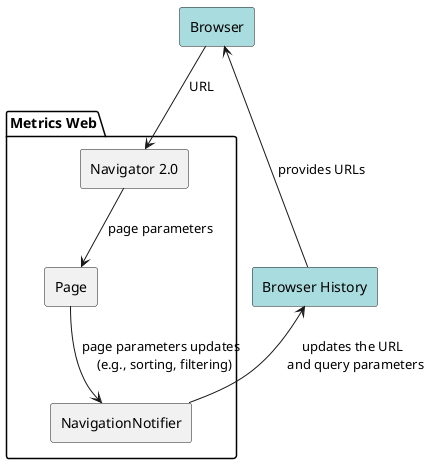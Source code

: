 @startuml route_parameters_approach_component_diagram

skinparam componentStyle rectangle

component Browser #A9DCDF
component "Browser History" as History #A9DCDF

package "Metrics Web" {
    component "Navigator 2.0" as Navigator
    component NavigationNotifier
    component Page
}

History -left-> Browser : provides URLs
Browser --> Navigator : URL
Navigator --> Page : page parameters
NavigationNotifier -up-> History : updates the URL \n and query parameters

Page --> NavigationNotifier : page parameters updates \n (e.g., sorting, filtering)

@enduml
